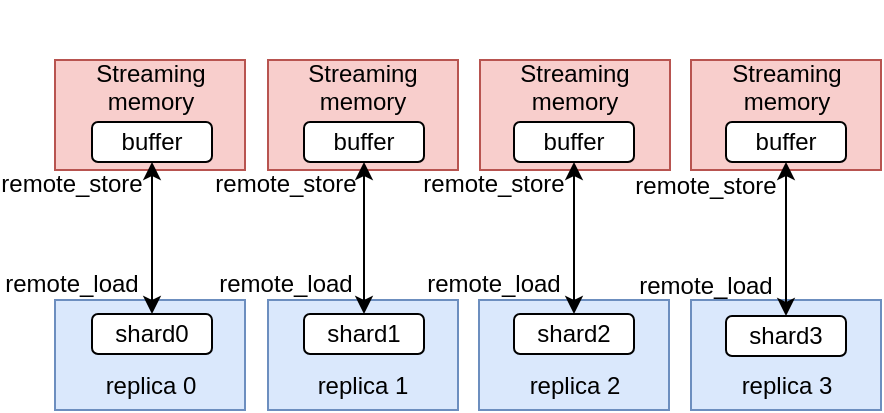 <mxfile version="17.1.2" type="device"><diagram id="3pS4Watgx6XBj2BKoYm1" name="Page-1"><mxGraphModel dx="786" dy="533" grid="1" gridSize="10" guides="1" tooltips="1" connect="1" arrows="1" fold="1" page="1" pageScale="1" pageWidth="827" pageHeight="1169" math="0" shadow="0"><root><mxCell id="0"/><mxCell id="1" parent="0"/><mxCell id="3BXAAJ3sKRVphKoVa0bd-5" value="&lt;div&gt;&lt;br&gt;&lt;/div&gt;&lt;div&gt;&lt;br&gt;&lt;/div&gt;&lt;div&gt;replica 1&lt;br&gt;&lt;/div&gt;" style="rounded=0;whiteSpace=wrap;html=1;fillColor=#dae8fc;strokeColor=#6c8ebf;" parent="1" vertex="1"><mxGeometry x="195" y="270" width="95" height="55" as="geometry"/></mxCell><mxCell id="3BXAAJ3sKRVphKoVa0bd-6" value="&lt;div&gt;&lt;br&gt;&lt;/div&gt;&lt;div&gt;&lt;br&gt;&lt;/div&gt;&lt;div&gt;replica 2&lt;br&gt;&lt;/div&gt;" style="rounded=0;whiteSpace=wrap;html=1;fillColor=#dae8fc;strokeColor=#6c8ebf;" parent="1" vertex="1"><mxGeometry x="300.5" y="270" width="95" height="55" as="geometry"/></mxCell><mxCell id="3BXAAJ3sKRVphKoVa0bd-7" value="&lt;div&gt;&lt;br&gt;&lt;/div&gt;&lt;div&gt;&lt;br&gt;&lt;/div&gt;&lt;div&gt;replica 3&lt;br&gt;&lt;/div&gt;" style="rounded=0;whiteSpace=wrap;html=1;fillColor=#dae8fc;strokeColor=#6c8ebf;" parent="1" vertex="1"><mxGeometry x="406.5" y="270" width="95" height="55" as="geometry"/></mxCell><mxCell id="3BXAAJ3sKRVphKoVa0bd-2" value="&lt;div&gt;&lt;br&gt;&lt;/div&gt;&lt;div&gt;&lt;br&gt;&lt;/div&gt;&lt;div&gt;Streaming memory&lt;/div&gt;&lt;div&gt;&lt;br&gt;&lt;/div&gt;&lt;div&gt;&lt;br&gt;&lt;/div&gt;&lt;div&gt;&lt;br&gt;&lt;/div&gt;&lt;div&gt;&lt;br&gt;&lt;/div&gt;" style="rounded=0;whiteSpace=wrap;html=1;fillColor=#f8cecc;strokeColor=#b85450;" parent="1" vertex="1"><mxGeometry x="195" y="150" width="95" height="55" as="geometry"/></mxCell><mxCell id="3BXAAJ3sKRVphKoVa0bd-3" value="&lt;div&gt;&lt;br&gt;&lt;/div&gt;&lt;div&gt;&lt;br&gt;&lt;/div&gt;&lt;div&gt;Streaming memory&lt;/div&gt;&lt;div&gt;&lt;br&gt;&lt;/div&gt;&lt;div&gt;&lt;br&gt;&lt;/div&gt;&lt;div&gt;&lt;br&gt;&lt;/div&gt;&lt;div&gt;&lt;br&gt;&lt;/div&gt;" style="rounded=0;whiteSpace=wrap;html=1;fillColor=#f8cecc;strokeColor=#b85450;" parent="1" vertex="1"><mxGeometry x="301" y="150" width="95" height="55" as="geometry"/></mxCell><mxCell id="3BXAAJ3sKRVphKoVa0bd-4" value="&lt;div&gt;&lt;br&gt;&lt;/div&gt;&lt;div&gt;&lt;br&gt;&lt;/div&gt;&lt;div&gt;Streaming memory&lt;br&gt;&lt;/div&gt;&lt;div&gt;&lt;br&gt;&lt;/div&gt;&lt;div&gt;&lt;br&gt;&lt;/div&gt;&lt;div&gt;&lt;br&gt;&lt;/div&gt;&lt;div&gt;&lt;br&gt;&lt;/div&gt;" style="rounded=0;whiteSpace=wrap;html=1;fillColor=#f8cecc;strokeColor=#b85450;" parent="1" vertex="1"><mxGeometry x="406.5" y="150" width="95" height="55" as="geometry"/></mxCell><mxCell id="CRq7cc6mh5JHjyoi4Kax-61" value="&lt;div&gt;&lt;br&gt;&lt;/div&gt;&lt;div&gt;&lt;br&gt;&lt;/div&gt;&lt;div&gt;replica 0&lt;br&gt;&lt;/div&gt;" style="rounded=0;whiteSpace=wrap;html=1;fillColor=#dae8fc;strokeColor=#6c8ebf;" parent="1" vertex="1"><mxGeometry x="88.5" y="270" width="95" height="55" as="geometry"/></mxCell><mxCell id="CRq7cc6mh5JHjyoi4Kax-5" value="&lt;div&gt;&lt;br&gt;&lt;/div&gt;&lt;div&gt;&lt;br&gt;&lt;/div&gt;&lt;div&gt;Streaming memory&lt;br&gt;&lt;/div&gt;&lt;div&gt;&lt;br&gt;&lt;/div&gt;&lt;div&gt;&lt;br&gt;&lt;/div&gt;&lt;div&gt;&lt;br&gt;&lt;/div&gt;&lt;div&gt;&lt;br&gt;&lt;/div&gt;" style="rounded=0;whiteSpace=wrap;html=1;fillColor=#f8cecc;strokeColor=#b85450;" parent="1" vertex="1"><mxGeometry x="88.5" y="150" width="95" height="55" as="geometry"/></mxCell><mxCell id="CRq7cc6mh5JHjyoi4Kax-1" value="buffer" style="rounded=1;whiteSpace=wrap;html=1;flipH=0;flipV=1;" parent="1" vertex="1"><mxGeometry x="107" y="181" width="60" height="20" as="geometry"/></mxCell><mxCell id="CRq7cc6mh5JHjyoi4Kax-16" value="shard0" style="rounded=1;whiteSpace=wrap;html=1;flipH=0;flipV=1;" parent="1" vertex="1"><mxGeometry x="107" y="277" width="60" height="20" as="geometry"/></mxCell><mxCell id="CRq7cc6mh5JHjyoi4Kax-28" value="" style="endArrow=classic;startArrow=classic;html=1;rounded=0;exitX=0.5;exitY=0;exitDx=0;exitDy=0;entryX=0.5;entryY=1;entryDx=0;entryDy=0;" parent="1" source="CRq7cc6mh5JHjyoi4Kax-16" target="CRq7cc6mh5JHjyoi4Kax-1" edge="1"><mxGeometry width="50" height="50" relative="1" as="geometry"><mxPoint x="137" y="227" as="sourcePoint"/><mxPoint x="187" y="177" as="targetPoint"/></mxGeometry></mxCell><mxCell id="CRq7cc6mh5JHjyoi4Kax-29" value="remote_load" style="text;html=1;strokeColor=none;fillColor=none;align=center;verticalAlign=middle;whiteSpace=wrap;rounded=0;" parent="1" vertex="1"><mxGeometry x="67" y="247" width="60" height="30" as="geometry"/></mxCell><mxCell id="CRq7cc6mh5JHjyoi4Kax-30" value="remote_store" style="text;html=1;strokeColor=none;fillColor=none;align=center;verticalAlign=middle;whiteSpace=wrap;rounded=0;" parent="1" vertex="1"><mxGeometry x="67" y="197" width="60" height="30" as="geometry"/></mxCell><mxCell id="CRq7cc6mh5JHjyoi4Kax-44" value="buffer" style="rounded=1;whiteSpace=wrap;html=1;flipH=0;flipV=1;" parent="1" vertex="1"><mxGeometry x="213" y="181" width="60" height="20" as="geometry"/></mxCell><mxCell id="CRq7cc6mh5JHjyoi4Kax-45" value="shard1" style="rounded=1;whiteSpace=wrap;html=1;flipH=0;flipV=1;" parent="1" vertex="1"><mxGeometry x="213" y="277" width="60" height="20" as="geometry"/></mxCell><mxCell id="CRq7cc6mh5JHjyoi4Kax-46" value="" style="endArrow=classic;startArrow=classic;html=1;rounded=0;exitX=0.5;exitY=0;exitDx=0;exitDy=0;entryX=0.5;entryY=1;entryDx=0;entryDy=0;" parent="1" source="CRq7cc6mh5JHjyoi4Kax-45" target="CRq7cc6mh5JHjyoi4Kax-44" edge="1"><mxGeometry width="50" height="50" relative="1" as="geometry"><mxPoint x="244" y="227" as="sourcePoint"/><mxPoint x="294" y="177" as="targetPoint"/></mxGeometry></mxCell><mxCell id="CRq7cc6mh5JHjyoi4Kax-47" value="remote_load" style="text;html=1;strokeColor=none;fillColor=none;align=center;verticalAlign=middle;whiteSpace=wrap;rounded=0;" parent="1" vertex="1"><mxGeometry x="174" y="247" width="60" height="30" as="geometry"/></mxCell><mxCell id="CRq7cc6mh5JHjyoi4Kax-48" value="remote_store" style="text;html=1;strokeColor=none;fillColor=none;align=center;verticalAlign=middle;whiteSpace=wrap;rounded=0;" parent="1" vertex="1"><mxGeometry x="174" y="197" width="60" height="30" as="geometry"/></mxCell><mxCell id="CRq7cc6mh5JHjyoi4Kax-50" value="buffer" style="rounded=1;whiteSpace=wrap;html=1;flipH=0;flipV=1;" parent="1" vertex="1"><mxGeometry x="318" y="181" width="60" height="20" as="geometry"/></mxCell><mxCell id="CRq7cc6mh5JHjyoi4Kax-51" value="shard2" style="rounded=1;whiteSpace=wrap;html=1;flipH=0;flipV=1;" parent="1" vertex="1"><mxGeometry x="318" y="277" width="60" height="20" as="geometry"/></mxCell><mxCell id="CRq7cc6mh5JHjyoi4Kax-52" value="" style="endArrow=classic;startArrow=classic;html=1;rounded=0;exitX=0.5;exitY=0;exitDx=0;exitDy=0;entryX=0.5;entryY=1;entryDx=0;entryDy=0;" parent="1" source="CRq7cc6mh5JHjyoi4Kax-51" target="CRq7cc6mh5JHjyoi4Kax-50" edge="1"><mxGeometry width="50" height="50" relative="1" as="geometry"><mxPoint x="353" y="227" as="sourcePoint"/><mxPoint x="403" y="177" as="targetPoint"/></mxGeometry></mxCell><mxCell id="CRq7cc6mh5JHjyoi4Kax-53" value="remote_load" style="text;html=1;strokeColor=none;fillColor=none;align=center;verticalAlign=middle;whiteSpace=wrap;rounded=0;" parent="1" vertex="1"><mxGeometry x="278" y="247" width="60" height="30" as="geometry"/></mxCell><mxCell id="CRq7cc6mh5JHjyoi4Kax-54" value="remote_store" style="text;html=1;strokeColor=none;fillColor=none;align=center;verticalAlign=middle;whiteSpace=wrap;rounded=0;" parent="1" vertex="1"><mxGeometry x="278" y="197" width="60" height="30" as="geometry"/></mxCell><mxCell id="CRq7cc6mh5JHjyoi4Kax-56" value="buffer" style="rounded=1;whiteSpace=wrap;html=1;flipH=0;flipV=1;" parent="1" vertex="1"><mxGeometry x="424" y="181" width="60" height="20" as="geometry"/></mxCell><mxCell id="CRq7cc6mh5JHjyoi4Kax-57" value="shard3" style="rounded=1;whiteSpace=wrap;html=1;flipH=0;flipV=1;" parent="1" vertex="1"><mxGeometry x="424" y="278" width="60" height="20" as="geometry"/></mxCell><mxCell id="CRq7cc6mh5JHjyoi4Kax-58" value="" style="endArrow=classic;startArrow=classic;html=1;rounded=0;exitX=0.5;exitY=0;exitDx=0;exitDy=0;entryX=0.5;entryY=1;entryDx=0;entryDy=0;" parent="1" source="CRq7cc6mh5JHjyoi4Kax-57" target="CRq7cc6mh5JHjyoi4Kax-56" edge="1"><mxGeometry width="50" height="50" relative="1" as="geometry"><mxPoint x="454" y="228" as="sourcePoint"/><mxPoint x="504" y="178" as="targetPoint"/></mxGeometry></mxCell><mxCell id="CRq7cc6mh5JHjyoi4Kax-59" value="remote_load" style="text;html=1;strokeColor=none;fillColor=none;align=center;verticalAlign=middle;whiteSpace=wrap;rounded=0;" parent="1" vertex="1"><mxGeometry x="384" y="248" width="60" height="30" as="geometry"/></mxCell><mxCell id="CRq7cc6mh5JHjyoi4Kax-60" value="remote_store" style="text;html=1;strokeColor=none;fillColor=none;align=center;verticalAlign=middle;whiteSpace=wrap;rounded=0;" parent="1" vertex="1"><mxGeometry x="384" y="198" width="60" height="30" as="geometry"/></mxCell></root></mxGraphModel></diagram></mxfile>